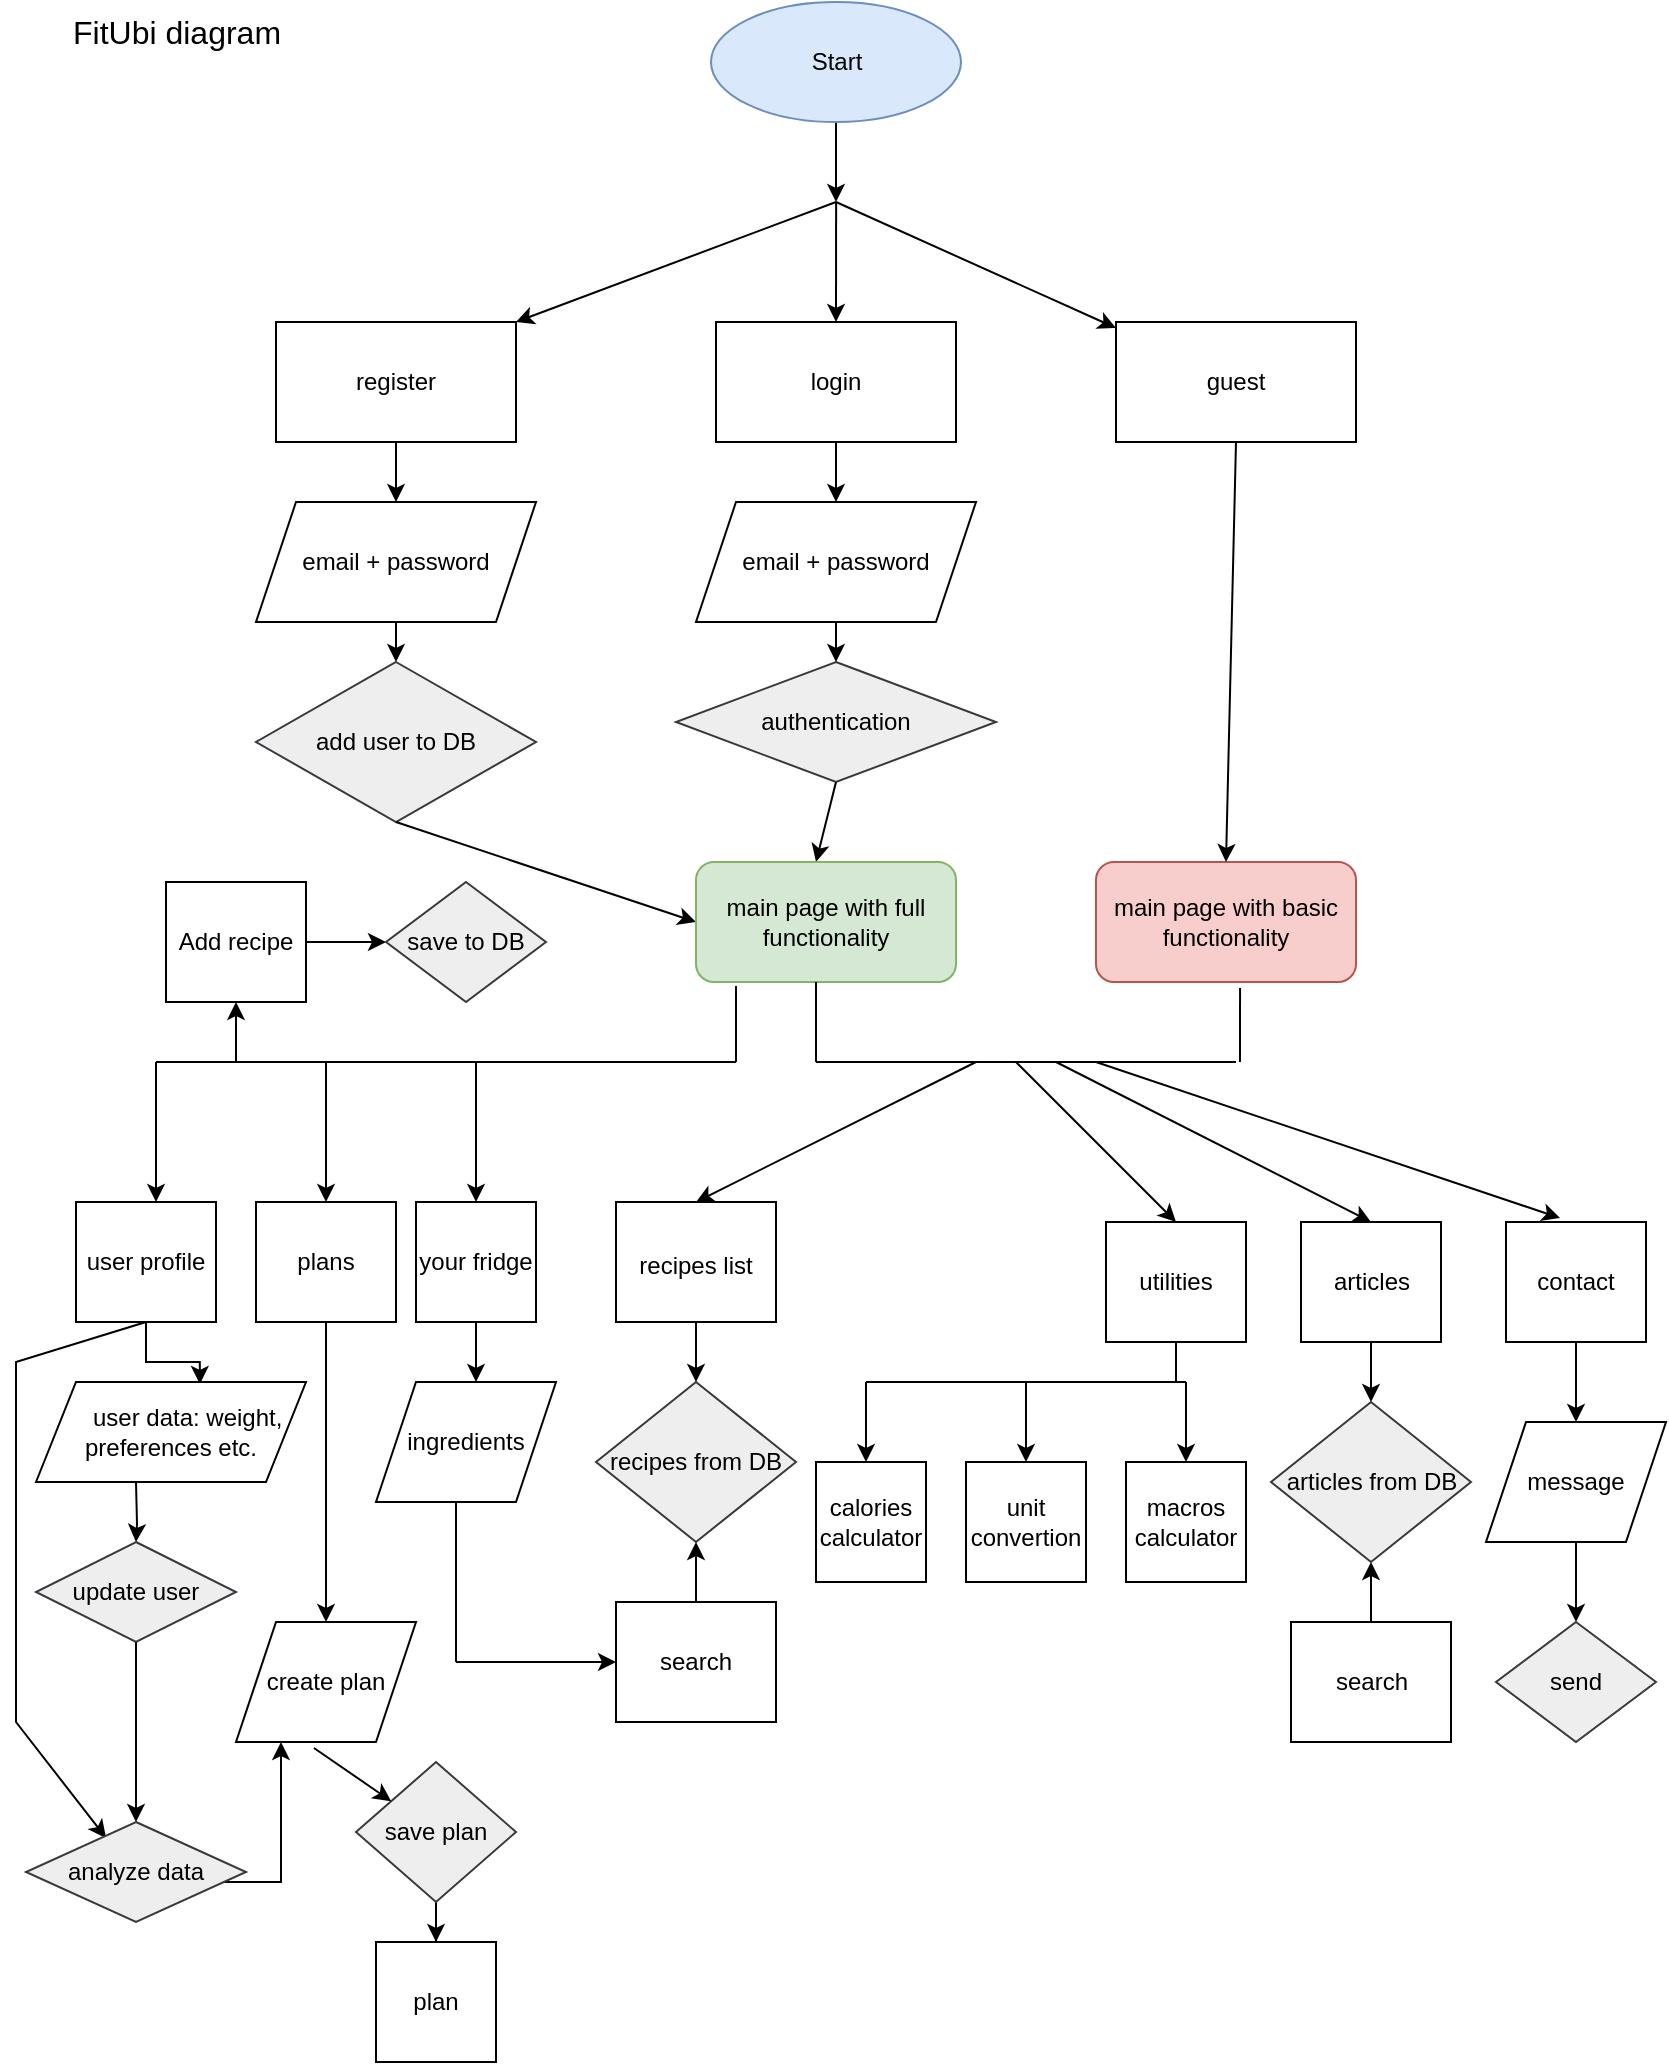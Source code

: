 <mxfile version="20.2.2" type="github"><diagram id="XS049etqs_i6tBQPeMiG" name="Page-1"><mxGraphModel dx="1422" dy="744" grid="1" gridSize="10" guides="1" tooltips="1" connect="1" arrows="1" fold="1" page="1" pageScale="1" pageWidth="850" pageHeight="1100" math="0" shadow="0"><root><mxCell id="0"/><mxCell id="1" parent="0"/><mxCell id="5VCuwM4RlZ9ypfuIw4vm-3" value="" style="edgeStyle=orthogonalEdgeStyle;rounded=0;orthogonalLoop=1;jettySize=auto;html=1;" parent="1" source="5VCuwM4RlZ9ypfuIw4vm-1" edge="1"><mxGeometry relative="1" as="geometry"><mxPoint x="420" y="130" as="targetPoint"/></mxGeometry></mxCell><mxCell id="5VCuwM4RlZ9ypfuIw4vm-1" value="Start" style="ellipse;whiteSpace=wrap;html=1;fillColor=#dae8fc;strokeColor=#6c8ebf;" parent="1" vertex="1"><mxGeometry x="357.5" y="30" width="125" height="60" as="geometry"/></mxCell><mxCell id="5VCuwM4RlZ9ypfuIw4vm-8" value="register" style="rounded=0;whiteSpace=wrap;html=1;" parent="1" vertex="1"><mxGeometry x="140" y="190" width="120" height="60" as="geometry"/></mxCell><mxCell id="jN0RjhoUUi78nciPhndG-1" style="edgeStyle=orthogonalEdgeStyle;rounded=0;orthogonalLoop=1;jettySize=auto;html=1;exitX=0.5;exitY=1;exitDx=0;exitDy=0;" parent="1" source="5VCuwM4RlZ9ypfuIw4vm-1" target="5VCuwM4RlZ9ypfuIw4vm-1" edge="1"><mxGeometry relative="1" as="geometry"/></mxCell><mxCell id="jN0RjhoUUi78nciPhndG-2" value="login" style="rounded=0;whiteSpace=wrap;html=1;" parent="1" vertex="1"><mxGeometry x="360" y="190" width="120" height="60" as="geometry"/></mxCell><mxCell id="jN0RjhoUUi78nciPhndG-3" value="guest" style="rounded=0;whiteSpace=wrap;html=1;" parent="1" vertex="1"><mxGeometry x="560" y="190" width="120" height="60" as="geometry"/></mxCell><mxCell id="jN0RjhoUUi78nciPhndG-4" value="" style="endArrow=classic;html=1;rounded=0;entryX=1;entryY=0;entryDx=0;entryDy=0;" parent="1" target="5VCuwM4RlZ9ypfuIw4vm-8" edge="1"><mxGeometry width="50" height="50" relative="1" as="geometry"><mxPoint x="420" y="130" as="sourcePoint"/><mxPoint x="450" y="230" as="targetPoint"/></mxGeometry></mxCell><mxCell id="jN0RjhoUUi78nciPhndG-5" value="" style="endArrow=classic;html=1;rounded=0;exitX=0.438;exitY=1;exitDx=0;exitDy=0;exitPerimeter=0;entryX=0.5;entryY=0;entryDx=0;entryDy=0;" parent="1" target="jN0RjhoUUi78nciPhndG-2" edge="1"><mxGeometry width="50" height="50" relative="1" as="geometry"><mxPoint x="420.06" y="130" as="sourcePoint"/><mxPoint x="450" y="230" as="targetPoint"/></mxGeometry></mxCell><mxCell id="jN0RjhoUUi78nciPhndG-6" value="" style="endArrow=classic;html=1;rounded=0;" parent="1" target="jN0RjhoUUi78nciPhndG-3" edge="1"><mxGeometry width="50" height="50" relative="1" as="geometry"><mxPoint x="420" y="130" as="sourcePoint"/><mxPoint x="450" y="230" as="targetPoint"/></mxGeometry></mxCell><mxCell id="jN0RjhoUUi78nciPhndG-7" value="" style="endArrow=classic;html=1;rounded=0;exitX=0.5;exitY=1;exitDx=0;exitDy=0;" parent="1" source="5VCuwM4RlZ9ypfuIw4vm-8" target="jN0RjhoUUi78nciPhndG-8" edge="1"><mxGeometry width="50" height="50" relative="1" as="geometry"><mxPoint x="400" y="280" as="sourcePoint"/><mxPoint x="200" y="270" as="targetPoint"/></mxGeometry></mxCell><mxCell id="jN0RjhoUUi78nciPhndG-8" value="email + password" style="shape=parallelogram;perimeter=parallelogramPerimeter;whiteSpace=wrap;html=1;fixedSize=1;" parent="1" vertex="1"><mxGeometry x="130" y="280" width="140" height="60" as="geometry"/></mxCell><mxCell id="jN0RjhoUUi78nciPhndG-9" value="" style="endArrow=classic;html=1;rounded=0;exitX=0.5;exitY=1;exitDx=0;exitDy=0;" parent="1" source="jN0RjhoUUi78nciPhndG-8" edge="1"><mxGeometry width="50" height="50" relative="1" as="geometry"><mxPoint x="400" y="280" as="sourcePoint"/><mxPoint x="200" y="360" as="targetPoint"/></mxGeometry></mxCell><mxCell id="jN0RjhoUUi78nciPhndG-11" value="add user to DB" style="rhombus;whiteSpace=wrap;html=1;fillColor=#eeeeee;strokeColor=#36393d;" parent="1" vertex="1"><mxGeometry x="130" y="360" width="140" height="80" as="geometry"/></mxCell><mxCell id="jN0RjhoUUi78nciPhndG-12" value="" style="endArrow=classic;html=1;rounded=0;exitX=0.5;exitY=1;exitDx=0;exitDy=0;entryX=0;entryY=0.5;entryDx=0;entryDy=0;" parent="1" source="jN0RjhoUUi78nciPhndG-11" target="jN0RjhoUUi78nciPhndG-19" edge="1"><mxGeometry width="50" height="50" relative="1" as="geometry"><mxPoint x="400" y="280" as="sourcePoint"/><mxPoint x="320" y="460" as="targetPoint"/></mxGeometry></mxCell><mxCell id="jN0RjhoUUi78nciPhndG-13" value="email + password" style="shape=parallelogram;perimeter=parallelogramPerimeter;whiteSpace=wrap;html=1;fixedSize=1;" parent="1" vertex="1"><mxGeometry x="350" y="280" width="140" height="60" as="geometry"/></mxCell><mxCell id="jN0RjhoUUi78nciPhndG-14" value="" style="endArrow=classic;html=1;rounded=0;entryX=0.5;entryY=0;entryDx=0;entryDy=0;exitX=0.5;exitY=1;exitDx=0;exitDy=0;" parent="1" source="jN0RjhoUUi78nciPhndG-2" target="jN0RjhoUUi78nciPhndG-13" edge="1"><mxGeometry width="50" height="50" relative="1" as="geometry"><mxPoint x="390" y="300" as="sourcePoint"/><mxPoint x="440" y="250" as="targetPoint"/></mxGeometry></mxCell><mxCell id="jN0RjhoUUi78nciPhndG-15" value="authentication" style="rhombus;whiteSpace=wrap;html=1;fillColor=#eeeeee;strokeColor=#36393d;" parent="1" vertex="1"><mxGeometry x="340" y="360" width="160" height="60" as="geometry"/></mxCell><mxCell id="jN0RjhoUUi78nciPhndG-16" value="" style="endArrow=classic;html=1;rounded=0;exitX=0.5;exitY=1;exitDx=0;exitDy=0;entryX=0.5;entryY=0;entryDx=0;entryDy=0;" parent="1" source="jN0RjhoUUi78nciPhndG-13" target="jN0RjhoUUi78nciPhndG-15" edge="1"><mxGeometry width="50" height="50" relative="1" as="geometry"><mxPoint x="390" y="390" as="sourcePoint"/><mxPoint x="440" y="340" as="targetPoint"/></mxGeometry></mxCell><mxCell id="jN0RjhoUUi78nciPhndG-17" value="" style="endArrow=classic;html=1;rounded=0;exitX=0.5;exitY=1;exitDx=0;exitDy=0;" parent="1" source="jN0RjhoUUi78nciPhndG-15" edge="1"><mxGeometry width="50" height="50" relative="1" as="geometry"><mxPoint x="390" y="470" as="sourcePoint"/><mxPoint x="410" y="460" as="targetPoint"/></mxGeometry></mxCell><mxCell id="jN0RjhoUUi78nciPhndG-19" value="main page with full functionality" style="rounded=1;whiteSpace=wrap;html=1;fillColor=#d5e8d4;strokeColor=#82b366;" parent="1" vertex="1"><mxGeometry x="350" y="460" width="130" height="60" as="geometry"/></mxCell><mxCell id="jN0RjhoUUi78nciPhndG-20" value="main page with basic functionality" style="rounded=1;whiteSpace=wrap;html=1;fillColor=#f8cecc;strokeColor=#b85450;" parent="1" vertex="1"><mxGeometry x="550" y="460" width="130" height="60" as="geometry"/></mxCell><mxCell id="jN0RjhoUUi78nciPhndG-21" value="" style="endArrow=classic;html=1;rounded=0;exitX=0.5;exitY=1;exitDx=0;exitDy=0;entryX=0.5;entryY=0;entryDx=0;entryDy=0;" parent="1" source="jN0RjhoUUi78nciPhndG-3" target="jN0RjhoUUi78nciPhndG-20" edge="1"><mxGeometry width="50" height="50" relative="1" as="geometry"><mxPoint x="400" y="370" as="sourcePoint"/><mxPoint x="450" y="320" as="targetPoint"/></mxGeometry></mxCell><mxCell id="jN0RjhoUUi78nciPhndG-22" value="" style="endArrow=none;html=1;rounded=0;" parent="1" edge="1"><mxGeometry width="50" height="50" relative="1" as="geometry"><mxPoint x="410" y="560" as="sourcePoint"/><mxPoint x="410" y="520" as="targetPoint"/></mxGeometry></mxCell><mxCell id="jN0RjhoUUi78nciPhndG-23" value="" style="endArrow=none;html=1;rounded=0;entryX=0.554;entryY=1.05;entryDx=0;entryDy=0;entryPerimeter=0;" parent="1" target="jN0RjhoUUi78nciPhndG-20" edge="1"><mxGeometry width="50" height="50" relative="1" as="geometry"><mxPoint x="622" y="560" as="sourcePoint"/><mxPoint x="640" y="520" as="targetPoint"/></mxGeometry></mxCell><mxCell id="jN0RjhoUUi78nciPhndG-24" value="" style="endArrow=none;html=1;rounded=0;" parent="1" edge="1"><mxGeometry width="50" height="50" relative="1" as="geometry"><mxPoint x="410" y="560" as="sourcePoint"/><mxPoint x="620" y="560" as="targetPoint"/><Array as="points"><mxPoint x="510" y="560"/></Array></mxGeometry></mxCell><mxCell id="jN0RjhoUUi78nciPhndG-25" value="&lt;font style=&quot;font-size: 16px;&quot;&gt;FitUbi diagram&lt;/font&gt;" style="text;html=1;align=center;verticalAlign=middle;resizable=0;points=[];autosize=1;strokeColor=none;fillColor=none;" parent="1" vertex="1"><mxGeometry x="25" y="30" width="130" height="30" as="geometry"/></mxCell><mxCell id="jN0RjhoUUi78nciPhndG-27" value="&lt;font style=&quot;font-size: 12px;&quot;&gt;recipes list&lt;br&gt;&lt;/font&gt;" style="rounded=0;whiteSpace=wrap;html=1;fontSize=16;" parent="1" vertex="1"><mxGeometry x="310" y="630" width="80" height="60" as="geometry"/></mxCell><mxCell id="jN0RjhoUUi78nciPhndG-28" value="contact" style="rounded=0;whiteSpace=wrap;html=1;fontSize=12;" parent="1" vertex="1"><mxGeometry x="755" y="640" width="70" height="60" as="geometry"/></mxCell><mxCell id="jN0RjhoUUi78nciPhndG-29" value="utilities" style="rounded=0;whiteSpace=wrap;html=1;fontSize=12;" parent="1" vertex="1"><mxGeometry x="555" y="640" width="70" height="60" as="geometry"/></mxCell><mxCell id="jN0RjhoUUi78nciPhndG-32" value="" style="edgeStyle=orthogonalEdgeStyle;rounded=0;orthogonalLoop=1;jettySize=auto;html=1;fontSize=12;entryX=0.5;entryY=1;entryDx=0;entryDy=0;" parent="1" source="jN0RjhoUUi78nciPhndG-30" target="jN0RjhoUUi78nciPhndG-43" edge="1"><mxGeometry relative="1" as="geometry"><mxPoint x="350" y="790" as="targetPoint"/></mxGeometry></mxCell><mxCell id="jN0RjhoUUi78nciPhndG-30" value="search" style="rounded=0;whiteSpace=wrap;html=1;fontSize=12;" parent="1" vertex="1"><mxGeometry x="310" y="830" width="80" height="60" as="geometry"/></mxCell><mxCell id="jN0RjhoUUi78nciPhndG-33" value="" style="endArrow=classic;html=1;rounded=0;fontSize=12;entryX=0.5;entryY=0;entryDx=0;entryDy=0;" parent="1" target="jN0RjhoUUi78nciPhndG-27" edge="1"><mxGeometry width="50" height="50" relative="1" as="geometry"><mxPoint x="490" y="560" as="sourcePoint"/><mxPoint x="540" y="560" as="targetPoint"/></mxGeometry></mxCell><mxCell id="jN0RjhoUUi78nciPhndG-34" value="" style="endArrow=classic;html=1;rounded=0;fontSize=12;entryX=0.386;entryY=-0.033;entryDx=0;entryDy=0;entryPerimeter=0;" parent="1" target="jN0RjhoUUi78nciPhndG-28" edge="1"><mxGeometry width="50" height="50" relative="1" as="geometry"><mxPoint x="550" y="560" as="sourcePoint"/><mxPoint x="550" y="560" as="targetPoint"/></mxGeometry></mxCell><mxCell id="jN0RjhoUUi78nciPhndG-35" value="" style="endArrow=classic;html=1;rounded=0;fontSize=12;entryX=0.5;entryY=0;entryDx=0;entryDy=0;" parent="1" target="jN0RjhoUUi78nciPhndG-29" edge="1"><mxGeometry width="50" height="50" relative="1" as="geometry"><mxPoint x="510" y="560" as="sourcePoint"/><mxPoint x="510" y="590" as="targetPoint"/></mxGeometry></mxCell><mxCell id="jN0RjhoUUi78nciPhndG-37" value="articles" style="rounded=0;whiteSpace=wrap;html=1;fontSize=12;" parent="1" vertex="1"><mxGeometry x="652.5" y="640" width="70" height="60" as="geometry"/></mxCell><mxCell id="jN0RjhoUUi78nciPhndG-38" value="" style="endArrow=classic;html=1;rounded=0;fontSize=12;entryX=0.5;entryY=0;entryDx=0;entryDy=0;" parent="1" target="jN0RjhoUUi78nciPhndG-37" edge="1"><mxGeometry width="50" height="50" relative="1" as="geometry"><mxPoint x="530" y="560" as="sourcePoint"/><mxPoint x="420" y="580" as="targetPoint"/></mxGeometry></mxCell><mxCell id="jN0RjhoUUi78nciPhndG-39" value="message" style="shape=parallelogram;perimeter=parallelogramPerimeter;whiteSpace=wrap;html=1;fixedSize=1;fontSize=12;" parent="1" vertex="1"><mxGeometry x="745" y="740" width="90" height="60" as="geometry"/></mxCell><mxCell id="jN0RjhoUUi78nciPhndG-40" value="" style="endArrow=classic;html=1;rounded=0;fontSize=12;entryX=0.5;entryY=0;entryDx=0;entryDy=0;exitX=0.5;exitY=1;exitDx=0;exitDy=0;" parent="1" source="jN0RjhoUUi78nciPhndG-28" target="jN0RjhoUUi78nciPhndG-39" edge="1"><mxGeometry width="50" height="50" relative="1" as="geometry"><mxPoint x="705" y="760" as="sourcePoint"/><mxPoint x="755" y="710" as="targetPoint"/></mxGeometry></mxCell><mxCell id="jN0RjhoUUi78nciPhndG-41" value="" style="endArrow=classic;html=1;rounded=0;fontSize=12;exitX=0.5;exitY=1;exitDx=0;exitDy=0;" parent="1" source="jN0RjhoUUi78nciPhndG-39" edge="1"><mxGeometry width="50" height="50" relative="1" as="geometry"><mxPoint x="755" y="850" as="sourcePoint"/><mxPoint x="790" y="840" as="targetPoint"/></mxGeometry></mxCell><mxCell id="jN0RjhoUUi78nciPhndG-42" value="send" style="rhombus;whiteSpace=wrap;html=1;fontSize=12;fillColor=#eeeeee;strokeColor=#36393d;" parent="1" vertex="1"><mxGeometry x="750" y="840" width="80" height="60" as="geometry"/></mxCell><mxCell id="jN0RjhoUUi78nciPhndG-43" value="recipes from DB" style="rhombus;whiteSpace=wrap;html=1;fontSize=12;fillColor=#eeeeee;strokeColor=#36393d;" parent="1" vertex="1"><mxGeometry x="300" y="720" width="100" height="80" as="geometry"/></mxCell><mxCell id="jN0RjhoUUi78nciPhndG-44" value="" style="endArrow=classic;html=1;rounded=0;fontSize=12;exitX=0.5;exitY=1;exitDx=0;exitDy=0;entryX=0.5;entryY=0;entryDx=0;entryDy=0;" parent="1" source="jN0RjhoUUi78nciPhndG-27" target="jN0RjhoUUi78nciPhndG-43" edge="1"><mxGeometry width="50" height="50" relative="1" as="geometry"><mxPoint x="330" y="740" as="sourcePoint"/><mxPoint x="380" y="690" as="targetPoint"/><Array as="points"/></mxGeometry></mxCell><mxCell id="jN0RjhoUUi78nciPhndG-48" value="" style="edgeStyle=orthogonalEdgeStyle;rounded=0;orthogonalLoop=1;jettySize=auto;html=1;fontSize=12;entryX=0.5;entryY=1;entryDx=0;entryDy=0;" parent="1" source="jN0RjhoUUi78nciPhndG-49" target="jN0RjhoUUi78nciPhndG-50" edge="1"><mxGeometry relative="1" as="geometry"><mxPoint x="687.5" y="800" as="targetPoint"/></mxGeometry></mxCell><mxCell id="jN0RjhoUUi78nciPhndG-49" value="search" style="rounded=0;whiteSpace=wrap;html=1;fontSize=12;" parent="1" vertex="1"><mxGeometry x="647.5" y="840" width="80" height="60" as="geometry"/></mxCell><mxCell id="jN0RjhoUUi78nciPhndG-50" value="articles from DB" style="rhombus;whiteSpace=wrap;html=1;fontSize=12;fillColor=#eeeeee;strokeColor=#36393d;" parent="1" vertex="1"><mxGeometry x="637.5" y="730" width="100" height="80" as="geometry"/></mxCell><mxCell id="jN0RjhoUUi78nciPhndG-51" value="" style="endArrow=classic;html=1;rounded=0;fontSize=12;exitX=0.5;exitY=1;exitDx=0;exitDy=0;entryX=0.5;entryY=0;entryDx=0;entryDy=0;" parent="1" source="jN0RjhoUUi78nciPhndG-37" target="jN0RjhoUUi78nciPhndG-50" edge="1"><mxGeometry width="50" height="50" relative="1" as="geometry"><mxPoint x="692.5" y="710" as="sourcePoint"/><mxPoint x="692.5" y="740" as="targetPoint"/></mxGeometry></mxCell><mxCell id="jN0RjhoUUi78nciPhndG-52" value="" style="endArrow=none;html=1;rounded=0;fontSize=12;entryX=0.5;entryY=1;entryDx=0;entryDy=0;" parent="1" target="jN0RjhoUUi78nciPhndG-29" edge="1"><mxGeometry width="50" height="50" relative="1" as="geometry"><mxPoint x="590" y="720" as="sourcePoint"/><mxPoint x="555" y="720" as="targetPoint"/></mxGeometry></mxCell><mxCell id="jN0RjhoUUi78nciPhndG-53" value="" style="endArrow=none;html=1;rounded=0;fontSize=12;" parent="1" edge="1"><mxGeometry width="50" height="50" relative="1" as="geometry"><mxPoint x="435" y="720" as="sourcePoint"/><mxPoint x="595" y="720" as="targetPoint"/></mxGeometry></mxCell><mxCell id="jN0RjhoUUi78nciPhndG-54" value="" style="endArrow=classic;html=1;rounded=0;fontSize=12;" parent="1" edge="1"><mxGeometry width="50" height="50" relative="1" as="geometry"><mxPoint x="515" y="720" as="sourcePoint"/><mxPoint x="515" y="760" as="targetPoint"/></mxGeometry></mxCell><mxCell id="jN0RjhoUUi78nciPhndG-55" value="" style="endArrow=classic;html=1;rounded=0;fontSize=12;" parent="1" edge="1"><mxGeometry width="50" height="50" relative="1" as="geometry"><mxPoint x="595" y="720" as="sourcePoint"/><mxPoint x="595" y="760" as="targetPoint"/></mxGeometry></mxCell><mxCell id="jN0RjhoUUi78nciPhndG-56" value="macros calculator" style="rounded=0;whiteSpace=wrap;html=1;fontSize=12;" parent="1" vertex="1"><mxGeometry x="565" y="760" width="60" height="60" as="geometry"/></mxCell><mxCell id="jN0RjhoUUi78nciPhndG-57" value="unit convertion" style="rounded=0;whiteSpace=wrap;html=1;fontSize=12;" parent="1" vertex="1"><mxGeometry x="485" y="760" width="60" height="60" as="geometry"/></mxCell><mxCell id="jN0RjhoUUi78nciPhndG-58" value="calories calculator" style="rounded=0;whiteSpace=wrap;html=1;fontSize=12;" parent="1" vertex="1"><mxGeometry x="410" y="760" width="55" height="60" as="geometry"/></mxCell><mxCell id="jN0RjhoUUi78nciPhndG-59" value="" style="endArrow=classic;html=1;rounded=0;fontSize=12;" parent="1" edge="1"><mxGeometry width="50" height="50" relative="1" as="geometry"><mxPoint x="435" y="720" as="sourcePoint"/><mxPoint x="435" y="760" as="targetPoint"/></mxGeometry></mxCell><mxCell id="jN0RjhoUUi78nciPhndG-60" value="" style="endArrow=none;html=1;rounded=0;fontSize=12;" parent="1" edge="1"><mxGeometry width="50" height="50" relative="1" as="geometry"><mxPoint x="370" y="560" as="sourcePoint"/><mxPoint x="370" y="522" as="targetPoint"/></mxGeometry></mxCell><mxCell id="jN0RjhoUUi78nciPhndG-61" value="" style="endArrow=none;html=1;rounded=0;fontSize=12;" parent="1" edge="1"><mxGeometry width="50" height="50" relative="1" as="geometry"><mxPoint x="80" y="560" as="sourcePoint"/><mxPoint x="370" y="560" as="targetPoint"/></mxGeometry></mxCell><mxCell id="jN0RjhoUUi78nciPhndG-62" value="" style="endArrow=classic;html=1;rounded=0;fontSize=12;entryX=0.5;entryY=0;entryDx=0;entryDy=0;" parent="1" target="jN0RjhoUUi78nciPhndG-63" edge="1"><mxGeometry width="50" height="50" relative="1" as="geometry"><mxPoint x="240" y="560" as="sourcePoint"/><mxPoint x="80" y="630" as="targetPoint"/></mxGeometry></mxCell><mxCell id="jN0RjhoUUi78nciPhndG-63" value="your fridge" style="rounded=0;whiteSpace=wrap;html=1;fontSize=12;" parent="1" vertex="1"><mxGeometry x="210" y="630" width="60" height="60" as="geometry"/></mxCell><mxCell id="jN0RjhoUUi78nciPhndG-64" value="" style="endArrow=classic;html=1;rounded=0;fontSize=12;exitX=0.5;exitY=1;exitDx=0;exitDy=0;" parent="1" source="jN0RjhoUUi78nciPhndG-63" edge="1"><mxGeometry width="50" height="50" relative="1" as="geometry"><mxPoint x="220" y="740" as="sourcePoint"/><mxPoint x="240" y="720" as="targetPoint"/></mxGeometry></mxCell><mxCell id="jN0RjhoUUi78nciPhndG-65" value="ingredients" style="shape=parallelogram;perimeter=parallelogramPerimeter;whiteSpace=wrap;html=1;fixedSize=1;fontSize=12;" parent="1" vertex="1"><mxGeometry x="190" y="720" width="90" height="60" as="geometry"/></mxCell><mxCell id="jN0RjhoUUi78nciPhndG-66" value="" style="endArrow=none;html=1;rounded=0;fontSize=12;" parent="1" edge="1"><mxGeometry width="50" height="50" relative="1" as="geometry"><mxPoint x="230" y="860" as="sourcePoint"/><mxPoint x="230" y="780" as="targetPoint"/></mxGeometry></mxCell><mxCell id="jN0RjhoUUi78nciPhndG-67" value="" style="endArrow=classic;html=1;rounded=0;fontSize=12;entryX=0;entryY=0.5;entryDx=0;entryDy=0;" parent="1" target="jN0RjhoUUi78nciPhndG-30" edge="1"><mxGeometry width="50" height="50" relative="1" as="geometry"><mxPoint x="230" y="860" as="sourcePoint"/><mxPoint x="300" y="850" as="targetPoint"/></mxGeometry></mxCell><mxCell id="jN0RjhoUUi78nciPhndG-68" value="plans" style="rounded=0;whiteSpace=wrap;html=1;fontSize=12;" parent="1" vertex="1"><mxGeometry x="130" y="630" width="70" height="60" as="geometry"/></mxCell><mxCell id="jN0RjhoUUi78nciPhndG-70" value="user profile" style="rounded=0;whiteSpace=wrap;html=1;fontSize=12;" parent="1" vertex="1"><mxGeometry x="40" y="630" width="70" height="60" as="geometry"/></mxCell><mxCell id="jN0RjhoUUi78nciPhndG-71" value="" style="endArrow=classic;html=1;rounded=0;fontSize=12;" parent="1" edge="1"><mxGeometry width="50" height="50" relative="1" as="geometry"><mxPoint x="80" y="560" as="sourcePoint"/><mxPoint x="80" y="630" as="targetPoint"/></mxGeometry></mxCell><mxCell id="jN0RjhoUUi78nciPhndG-72" value="" style="endArrow=classic;html=1;rounded=0;fontSize=12;entryX=0.5;entryY=0;entryDx=0;entryDy=0;" parent="1" target="jN0RjhoUUi78nciPhndG-68" edge="1"><mxGeometry width="50" height="50" relative="1" as="geometry"><mxPoint x="165" y="560" as="sourcePoint"/><mxPoint x="180" y="570" as="targetPoint"/></mxGeometry></mxCell><mxCell id="jN0RjhoUUi78nciPhndG-73" value="" style="endArrow=classic;html=1;rounded=0;fontSize=12;exitX=0.5;exitY=1;exitDx=0;exitDy=0;" parent="1" source="jN0RjhoUUi78nciPhndG-68" edge="1"><mxGeometry width="50" height="50" relative="1" as="geometry"><mxPoint x="110" y="710" as="sourcePoint"/><mxPoint x="165" y="840" as="targetPoint"/></mxGeometry></mxCell><mxCell id="jN0RjhoUUi78nciPhndG-79" value="" style="edgeStyle=orthogonalEdgeStyle;rounded=0;orthogonalLoop=1;jettySize=auto;html=1;fontSize=12;" parent="1" target="jN0RjhoUUi78nciPhndG-78" edge="1"><mxGeometry relative="1" as="geometry"><mxPoint x="70" y="770" as="sourcePoint"/></mxGeometry></mxCell><mxCell id="jN0RjhoUUi78nciPhndG-84" style="edgeStyle=orthogonalEdgeStyle;rounded=0;orthogonalLoop=1;jettySize=auto;html=1;entryX=0.607;entryY=0.02;entryDx=0;entryDy=0;entryPerimeter=0;fontSize=12;" parent="1" source="jN0RjhoUUi78nciPhndG-70" target="jN0RjhoUUi78nciPhndG-75" edge="1"><mxGeometry relative="1" as="geometry"/></mxCell><mxCell id="jN0RjhoUUi78nciPhndG-75" value="&amp;nbsp;&amp;nbsp;&amp;nbsp;&amp;nbsp; user data: weight, preferences etc." style="shape=parallelogram;perimeter=parallelogramPerimeter;whiteSpace=wrap;html=1;fixedSize=1;fontSize=12;" parent="1" vertex="1"><mxGeometry x="20" y="720" width="135" height="50" as="geometry"/></mxCell><mxCell id="jN0RjhoUUi78nciPhndG-78" value="update user" style="rhombus;whiteSpace=wrap;html=1;fontSize=12;fillColor=#eeeeee;strokeColor=#36393d;" parent="1" vertex="1"><mxGeometry x="20" y="800" width="100" height="50" as="geometry"/></mxCell><mxCell id="jN0RjhoUUi78nciPhndG-90" value="" style="edgeStyle=orthogonalEdgeStyle;rounded=0;orthogonalLoop=1;jettySize=auto;html=1;fontSize=12;" parent="1" source="jN0RjhoUUi78nciPhndG-80" target="jN0RjhoUUi78nciPhndG-86" edge="1"><mxGeometry relative="1" as="geometry"/></mxCell><mxCell id="jN0RjhoUUi78nciPhndG-80" value="save plan" style="rhombus;whiteSpace=wrap;html=1;fontSize=12;fillColor=#eeeeee;strokeColor=#36393d;" parent="1" vertex="1"><mxGeometry x="180" y="910" width="80" height="70" as="geometry"/></mxCell><mxCell id="jN0RjhoUUi78nciPhndG-81" value="create plan" style="shape=parallelogram;perimeter=parallelogramPerimeter;whiteSpace=wrap;html=1;fixedSize=1;fontSize=12;" parent="1" vertex="1"><mxGeometry x="120" y="840" width="90" height="60" as="geometry"/></mxCell><mxCell id="jN0RjhoUUi78nciPhndG-82" value="" style="endArrow=classic;html=1;rounded=0;fontSize=12;exitX=0.433;exitY=1.05;exitDx=0;exitDy=0;exitPerimeter=0;" parent="1" source="jN0RjhoUUi78nciPhndG-81" target="jN0RjhoUUi78nciPhndG-80" edge="1"><mxGeometry width="50" height="50" relative="1" as="geometry"><mxPoint x="130" y="950" as="sourcePoint"/><mxPoint x="180" y="900" as="targetPoint"/></mxGeometry></mxCell><mxCell id="jN0RjhoUUi78nciPhndG-85" value="" style="endArrow=classic;html=1;rounded=0;fontSize=12;exitX=0.5;exitY=1;exitDx=0;exitDy=0;entryX=0.364;entryY=0.16;entryDx=0;entryDy=0;entryPerimeter=0;" parent="1" source="jN0RjhoUUi78nciPhndG-70" target="jN0RjhoUUi78nciPhndG-92" edge="1"><mxGeometry width="50" height="50" relative="1" as="geometry"><mxPoint x="60" y="1030" as="sourcePoint"/><mxPoint x="60" y="960" as="targetPoint"/><Array as="points"><mxPoint x="10" y="710"/><mxPoint x="10" y="890"/></Array></mxGeometry></mxCell><mxCell id="jN0RjhoUUi78nciPhndG-86" value="plan" style="rounded=0;whiteSpace=wrap;html=1;fontSize=12;" parent="1" vertex="1"><mxGeometry x="190" y="1000" width="60" height="60" as="geometry"/></mxCell><mxCell id="jN0RjhoUUi78nciPhndG-87" style="edgeStyle=orthogonalEdgeStyle;rounded=0;orthogonalLoop=1;jettySize=auto;html=1;exitX=0.5;exitY=1;exitDx=0;exitDy=0;fontSize=12;" parent="1" source="jN0RjhoUUi78nciPhndG-80" target="jN0RjhoUUi78nciPhndG-80" edge="1"><mxGeometry relative="1" as="geometry"/></mxCell><mxCell id="jN0RjhoUUi78nciPhndG-91" value="" style="endArrow=classic;html=1;rounded=0;fontSize=12;exitX=0.5;exitY=1;exitDx=0;exitDy=0;entryX=0.5;entryY=0;entryDx=0;entryDy=0;" parent="1" source="jN0RjhoUUi78nciPhndG-78" target="jN0RjhoUUi78nciPhndG-92" edge="1"><mxGeometry width="50" height="50" relative="1" as="geometry"><mxPoint x="40" y="900" as="sourcePoint"/><mxPoint x="70" y="960" as="targetPoint"/></mxGeometry></mxCell><mxCell id="jN0RjhoUUi78nciPhndG-94" value="" style="edgeStyle=orthogonalEdgeStyle;rounded=0;orthogonalLoop=1;jettySize=auto;html=1;fontSize=12;entryX=0.25;entryY=1;entryDx=0;entryDy=0;" parent="1" source="jN0RjhoUUi78nciPhndG-92" target="jN0RjhoUUi78nciPhndG-81" edge="1"><mxGeometry relative="1" as="geometry"><mxPoint x="70" y="1010" as="targetPoint"/><Array as="points"><mxPoint x="143" y="970"/></Array></mxGeometry></mxCell><mxCell id="jN0RjhoUUi78nciPhndG-92" value="analyze data" style="rhombus;whiteSpace=wrap;html=1;fontSize=12;fillColor=#eeeeee;strokeColor=#36393d;" parent="1" vertex="1"><mxGeometry x="15" y="940" width="110" height="50" as="geometry"/></mxCell><mxCell id="mhEusHsoG6R6CbC1Xy4T-1" value="" style="endArrow=classic;html=1;rounded=0;fontSize=12;" parent="1" edge="1"><mxGeometry width="50" height="50" relative="1" as="geometry"><mxPoint x="120" y="560" as="sourcePoint"/><mxPoint x="120" y="530" as="targetPoint"/></mxGeometry></mxCell><mxCell id="mhEusHsoG6R6CbC1Xy4T-4" value="" style="edgeStyle=orthogonalEdgeStyle;rounded=0;orthogonalLoop=1;jettySize=auto;html=1;fontSize=12;" parent="1" source="mhEusHsoG6R6CbC1Xy4T-2" target="mhEusHsoG6R6CbC1Xy4T-3" edge="1"><mxGeometry relative="1" as="geometry"/></mxCell><mxCell id="mhEusHsoG6R6CbC1Xy4T-2" value="Add recipe" style="rounded=0;whiteSpace=wrap;html=1;fontSize=12;" parent="1" vertex="1"><mxGeometry x="85" y="470" width="70" height="60" as="geometry"/></mxCell><mxCell id="mhEusHsoG6R6CbC1Xy4T-3" value="save to DB" style="rhombus;whiteSpace=wrap;html=1;rounded=0;fillColor=#eeeeee;strokeColor=#36393d;" parent="1" vertex="1"><mxGeometry x="195" y="470" width="80" height="60" as="geometry"/></mxCell></root></mxGraphModel></diagram></mxfile>